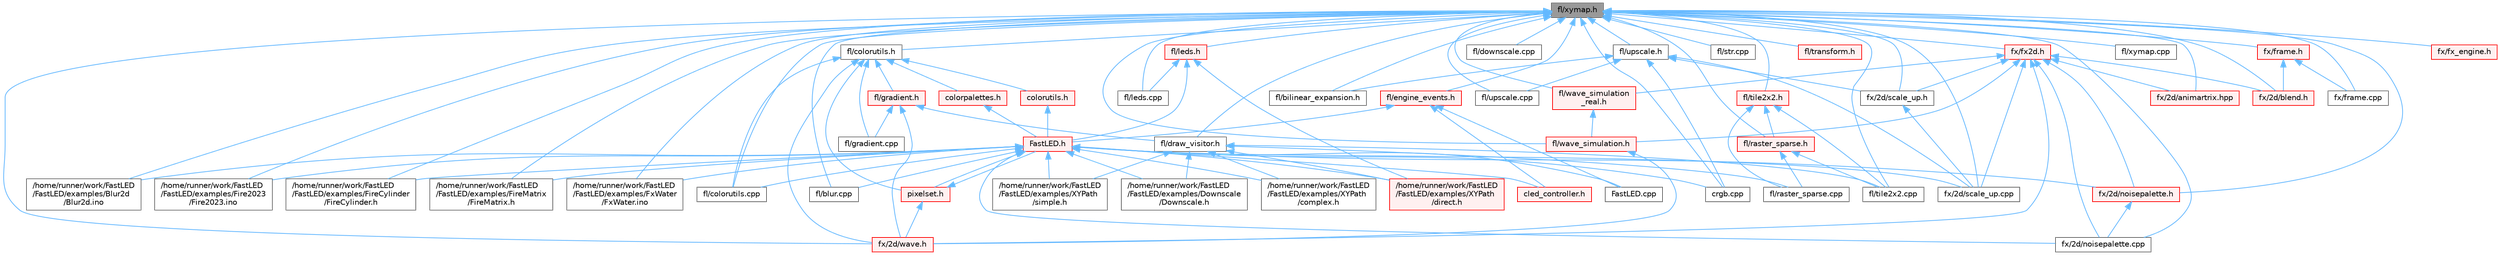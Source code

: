 digraph "fl/xymap.h"
{
 // INTERACTIVE_SVG=YES
 // LATEX_PDF_SIZE
  bgcolor="transparent";
  edge [fontname=Helvetica,fontsize=10,labelfontname=Helvetica,labelfontsize=10];
  node [fontname=Helvetica,fontsize=10,shape=box,height=0.2,width=0.4];
  Node1 [id="Node000001",label="fl/xymap.h",height=0.2,width=0.4,color="gray40", fillcolor="grey60", style="filled", fontcolor="black",tooltip=" "];
  Node1 -> Node2 [id="edge1_Node000001_Node000002",dir="back",color="steelblue1",style="solid",tooltip=" "];
  Node2 [id="Node000002",label="/home/runner/work/FastLED\l/FastLED/examples/Blur2d\l/Blur2d.ino",height=0.2,width=0.4,color="grey40", fillcolor="white", style="filled",URL="$df/d42/_blur2d_8ino.html",tooltip=" "];
  Node1 -> Node3 [id="edge2_Node000001_Node000003",dir="back",color="steelblue1",style="solid",tooltip=" "];
  Node3 [id="Node000003",label="/home/runner/work/FastLED\l/FastLED/examples/Fire2023\l/Fire2023.ino",height=0.2,width=0.4,color="grey40", fillcolor="white", style="filled",URL="$d8/d2c/_fire2023_8ino.html",tooltip=" "];
  Node1 -> Node4 [id="edge3_Node000001_Node000004",dir="back",color="steelblue1",style="solid",tooltip=" "];
  Node4 [id="Node000004",label="/home/runner/work/FastLED\l/FastLED/examples/FireCylinder\l/FireCylinder.h",height=0.2,width=0.4,color="grey40", fillcolor="white", style="filled",URL="$d8/dd0/_fire_cylinder_8h.html",tooltip=" "];
  Node1 -> Node5 [id="edge4_Node000001_Node000005",dir="back",color="steelblue1",style="solid",tooltip=" "];
  Node5 [id="Node000005",label="/home/runner/work/FastLED\l/FastLED/examples/FireMatrix\l/FireMatrix.h",height=0.2,width=0.4,color="grey40", fillcolor="white", style="filled",URL="$d5/d88/_fire_matrix_8h.html",tooltip=" "];
  Node1 -> Node6 [id="edge5_Node000001_Node000006",dir="back",color="steelblue1",style="solid",tooltip=" "];
  Node6 [id="Node000006",label="/home/runner/work/FastLED\l/FastLED/examples/FxWater\l/FxWater.ino",height=0.2,width=0.4,color="grey40", fillcolor="white", style="filled",URL="$dd/d61/_fx_water_8ino.html",tooltip=" "];
  Node1 -> Node7 [id="edge6_Node000001_Node000007",dir="back",color="steelblue1",style="solid",tooltip=" "];
  Node7 [id="Node000007",label="crgb.cpp",height=0.2,width=0.4,color="grey40", fillcolor="white", style="filled",URL="$d0/de3/crgb_8cpp.html",tooltip="Utility functions for the red, green, and blue (RGB) pixel struct."];
  Node1 -> Node8 [id="edge7_Node000001_Node000008",dir="back",color="steelblue1",style="solid",tooltip=" "];
  Node8 [id="Node000008",label="fl/bilinear_expansion.h",height=0.2,width=0.4,color="grey40", fillcolor="white", style="filled",URL="$da/d34/bilinear__expansion_8h.html",tooltip="Demonstrates how to mix noise generation with color palettes on a 2D LED matrix."];
  Node1 -> Node9 [id="edge8_Node000001_Node000009",dir="back",color="steelblue1",style="solid",tooltip=" "];
  Node9 [id="Node000009",label="fl/blur.cpp",height=0.2,width=0.4,color="grey40", fillcolor="white", style="filled",URL="$de/dc8/blur_8cpp.html",tooltip=" "];
  Node1 -> Node10 [id="edge9_Node000001_Node000010",dir="back",color="steelblue1",style="solid",tooltip=" "];
  Node10 [id="Node000010",label="fl/colorutils.cpp",height=0.2,width=0.4,color="grey40", fillcolor="white", style="filled",URL="$da/d2d/colorutils_8cpp.html",tooltip="Misc utility functions for palettes, blending, and more."];
  Node1 -> Node11 [id="edge10_Node000001_Node000011",dir="back",color="steelblue1",style="solid",tooltip=" "];
  Node11 [id="Node000011",label="fl/colorutils.h",height=0.2,width=0.4,color="grey40", fillcolor="white", style="filled",URL="$d7/df9/fl_2colorutils_8h.html",tooltip="Utility functions for color fill, palettes, blending, and more."];
  Node11 -> Node12 [id="edge11_Node000011_Node000012",dir="back",color="steelblue1",style="solid",tooltip=" "];
  Node12 [id="Node000012",label="colorpalettes.h",height=0.2,width=0.4,color="red", fillcolor="#FFF0F0", style="filled",URL="$dc/dcc/colorpalettes_8h.html",tooltip="Declarations for the predefined color palettes supplied by FastLED."];
  Node12 -> Node13 [id="edge12_Node000012_Node000013",dir="back",color="steelblue1",style="solid",tooltip=" "];
  Node13 [id="Node000013",label="FastLED.h",height=0.2,width=0.4,color="red", fillcolor="#FFF0F0", style="filled",URL="$db/d97/_fast_l_e_d_8h.html",tooltip="central include file for FastLED, defines the CFastLED class/object"];
  Node13 -> Node2 [id="edge13_Node000013_Node000002",dir="back",color="steelblue1",style="solid",tooltip=" "];
  Node13 -> Node35 [id="edge14_Node000013_Node000035",dir="back",color="steelblue1",style="solid",tooltip=" "];
  Node35 [id="Node000035",label="/home/runner/work/FastLED\l/FastLED/examples/Downscale\l/Downscale.h",height=0.2,width=0.4,color="grey40", fillcolor="white", style="filled",URL="$d6/d1a/examples_2_downscale_2downscale_8h.html",tooltip=" "];
  Node13 -> Node3 [id="edge15_Node000013_Node000003",dir="back",color="steelblue1",style="solid",tooltip=" "];
  Node13 -> Node4 [id="edge16_Node000013_Node000004",dir="back",color="steelblue1",style="solid",tooltip=" "];
  Node13 -> Node5 [id="edge17_Node000013_Node000005",dir="back",color="steelblue1",style="solid",tooltip=" "];
  Node13 -> Node6 [id="edge18_Node000013_Node000006",dir="back",color="steelblue1",style="solid",tooltip=" "];
  Node13 -> Node93 [id="edge19_Node000013_Node000093",dir="back",color="steelblue1",style="solid",tooltip=" "];
  Node93 [id="Node000093",label="/home/runner/work/FastLED\l/FastLED/examples/XYPath\l/complex.h",height=0.2,width=0.4,color="grey40", fillcolor="white", style="filled",URL="$d7/d3b/complex_8h.html",tooltip=" "];
  Node13 -> Node94 [id="edge20_Node000013_Node000094",dir="back",color="steelblue1",style="solid",tooltip=" "];
  Node94 [id="Node000094",label="/home/runner/work/FastLED\l/FastLED/examples/XYPath\l/direct.h",height=0.2,width=0.4,color="red", fillcolor="#FFF0F0", style="filled",URL="$d6/daf/direct_8h.html",tooltip=" "];
  Node13 -> Node96 [id="edge21_Node000013_Node000096",dir="back",color="steelblue1",style="solid",tooltip=" "];
  Node96 [id="Node000096",label="/home/runner/work/FastLED\l/FastLED/examples/XYPath\l/simple.h",height=0.2,width=0.4,color="grey40", fillcolor="white", style="filled",URL="$d8/d14/simple_8h.html",tooltip=" "];
  Node13 -> Node99 [id="edge22_Node000013_Node000099",dir="back",color="steelblue1",style="solid",tooltip=" "];
  Node99 [id="Node000099",label="FastLED.cpp",height=0.2,width=0.4,color="grey40", fillcolor="white", style="filled",URL="$d6/dda/_fast_l_e_d_8cpp.html",tooltip="Central source file for FastLED, implements the CFastLED class/object."];
  Node13 -> Node102 [id="edge23_Node000013_Node000102",dir="back",color="steelblue1",style="solid",tooltip=" "];
  Node102 [id="Node000102",label="cled_controller.h",height=0.2,width=0.4,color="red", fillcolor="#FFF0F0", style="filled",URL="$db/d6d/cled__controller_8h.html",tooltip="base definitions used by led controllers for writing out led data"];
  Node13 -> Node7 [id="edge24_Node000013_Node000007",dir="back",color="steelblue1",style="solid",tooltip=" "];
  Node13 -> Node9 [id="edge25_Node000013_Node000009",dir="back",color="steelblue1",style="solid",tooltip=" "];
  Node13 -> Node10 [id="edge26_Node000013_Node000010",dir="back",color="steelblue1",style="solid",tooltip=" "];
  Node13 -> Node125 [id="edge27_Node000013_Node000125",dir="back",color="steelblue1",style="solid",tooltip=" "];
  Node125 [id="Node000125",label="fx/2d/noisepalette.cpp",height=0.2,width=0.4,color="grey40", fillcolor="white", style="filled",URL="$d6/d66/noisepalette_8cpp.html",tooltip=" "];
  Node13 -> Node126 [id="edge28_Node000013_Node000126",dir="back",color="steelblue1",style="solid",tooltip=" "];
  Node126 [id="Node000126",label="fx/2d/noisepalette.h",height=0.2,width=0.4,color="red", fillcolor="#FFF0F0", style="filled",URL="$d6/dc7/noisepalette_8h.html",tooltip="Demonstrates how to mix noise generation with color palettes on a 2D LED matrix."];
  Node126 -> Node125 [id="edge29_Node000126_Node000125",dir="back",color="steelblue1",style="solid",tooltip=" "];
  Node13 -> Node128 [id="edge30_Node000013_Node000128",dir="back",color="steelblue1",style="solid",tooltip=" "];
  Node128 [id="Node000128",label="fx/2d/scale_up.cpp",height=0.2,width=0.4,color="grey40", fillcolor="white", style="filled",URL="$dc/d8c/scale__up_8cpp.html",tooltip=" "];
  Node13 -> Node143 [id="edge31_Node000013_Node000143",dir="back",color="steelblue1",style="solid",tooltip=" "];
  Node143 [id="Node000143",label="pixelset.h",height=0.2,width=0.4,color="red", fillcolor="#FFF0F0", style="filled",URL="$d4/d46/pixelset_8h.html",tooltip="Declares classes for managing logical groups of LEDs."];
  Node143 -> Node13 [id="edge32_Node000143_Node000013",dir="back",color="steelblue1",style="solid",tooltip=" "];
  Node143 -> Node145 [id="edge33_Node000143_Node000145",dir="back",color="steelblue1",style="solid",tooltip=" "];
  Node145 [id="Node000145",label="fx/2d/wave.h",height=0.2,width=0.4,color="red", fillcolor="#FFF0F0", style="filled",URL="$de/de9/src_2fx_22d_2wave_8h.html",tooltip=" "];
  Node11 -> Node153 [id="edge34_Node000011_Node000153",dir="back",color="steelblue1",style="solid",tooltip=" "];
  Node153 [id="Node000153",label="colorutils.h",height=0.2,width=0.4,color="red", fillcolor="#FFF0F0", style="filled",URL="$d1/dfb/colorutils_8h.html",tooltip=" "];
  Node153 -> Node13 [id="edge35_Node000153_Node000013",dir="back",color="steelblue1",style="solid",tooltip=" "];
  Node11 -> Node10 [id="edge36_Node000011_Node000010",dir="back",color="steelblue1",style="solid",tooltip=" "];
  Node11 -> Node154 [id="edge37_Node000011_Node000154",dir="back",color="steelblue1",style="solid",tooltip=" "];
  Node154 [id="Node000154",label="fl/gradient.cpp",height=0.2,width=0.4,color="grey40", fillcolor="white", style="filled",URL="$d3/d77/gradient_8cpp.html",tooltip=" "];
  Node11 -> Node155 [id="edge38_Node000011_Node000155",dir="back",color="steelblue1",style="solid",tooltip=" "];
  Node155 [id="Node000155",label="fl/gradient.h",height=0.2,width=0.4,color="red", fillcolor="#FFF0F0", style="filled",URL="$db/dfe/gradient_8h.html",tooltip=" "];
  Node155 -> Node156 [id="edge39_Node000155_Node000156",dir="back",color="steelblue1",style="solid",tooltip=" "];
  Node156 [id="Node000156",label="fl/draw_visitor.h",height=0.2,width=0.4,color="grey40", fillcolor="white", style="filled",URL="$d0/d4f/draw__visitor_8h.html",tooltip=" "];
  Node156 -> Node35 [id="edge40_Node000156_Node000035",dir="back",color="steelblue1",style="solid",tooltip=" "];
  Node156 -> Node93 [id="edge41_Node000156_Node000093",dir="back",color="steelblue1",style="solid",tooltip=" "];
  Node156 -> Node94 [id="edge42_Node000156_Node000094",dir="back",color="steelblue1",style="solid",tooltip=" "];
  Node156 -> Node96 [id="edge43_Node000156_Node000096",dir="back",color="steelblue1",style="solid",tooltip=" "];
  Node156 -> Node157 [id="edge44_Node000156_Node000157",dir="back",color="steelblue1",style="solid",tooltip=" "];
  Node157 [id="Node000157",label="fl/raster_sparse.cpp",height=0.2,width=0.4,color="grey40", fillcolor="white", style="filled",URL="$d7/d58/raster__sparse_8cpp.html",tooltip=" "];
  Node156 -> Node158 [id="edge45_Node000156_Node000158",dir="back",color="steelblue1",style="solid",tooltip=" "];
  Node158 [id="Node000158",label="fl/tile2x2.cpp",height=0.2,width=0.4,color="grey40", fillcolor="white", style="filled",URL="$db/d15/tile2x2_8cpp.html",tooltip=" "];
  Node155 -> Node154 [id="edge46_Node000155_Node000154",dir="back",color="steelblue1",style="solid",tooltip=" "];
  Node155 -> Node145 [id="edge47_Node000155_Node000145",dir="back",color="steelblue1",style="solid",tooltip=" "];
  Node11 -> Node145 [id="edge48_Node000011_Node000145",dir="back",color="steelblue1",style="solid",tooltip=" "];
  Node11 -> Node143 [id="edge49_Node000011_Node000143",dir="back",color="steelblue1",style="solid",tooltip=" "];
  Node1 -> Node160 [id="edge50_Node000001_Node000160",dir="back",color="steelblue1",style="solid",tooltip=" "];
  Node160 [id="Node000160",label="fl/downscale.cpp",height=0.2,width=0.4,color="grey40", fillcolor="white", style="filled",URL="$d8/df9/downscale_8cpp.html",tooltip=" "];
  Node1 -> Node156 [id="edge51_Node000001_Node000156",dir="back",color="steelblue1",style="solid",tooltip=" "];
  Node1 -> Node161 [id="edge52_Node000001_Node000161",dir="back",color="steelblue1",style="solid",tooltip=" "];
  Node161 [id="Node000161",label="fl/engine_events.h",height=0.2,width=0.4,color="red", fillcolor="#FFF0F0", style="filled",URL="$db/dc0/engine__events_8h.html",tooltip=" "];
  Node161 -> Node99 [id="edge53_Node000161_Node000099",dir="back",color="steelblue1",style="solid",tooltip=" "];
  Node161 -> Node13 [id="edge54_Node000161_Node000013",dir="back",color="steelblue1",style="solid",tooltip=" "];
  Node161 -> Node102 [id="edge55_Node000161_Node000102",dir="back",color="steelblue1",style="solid",tooltip=" "];
  Node1 -> Node172 [id="edge56_Node000001_Node000172",dir="back",color="steelblue1",style="solid",tooltip=" "];
  Node172 [id="Node000172",label="fl/leds.cpp",height=0.2,width=0.4,color="grey40", fillcolor="white", style="filled",URL="$d6/d78/leds_8cpp.html",tooltip=" "];
  Node1 -> Node173 [id="edge57_Node000001_Node000173",dir="back",color="steelblue1",style="solid",tooltip=" "];
  Node173 [id="Node000173",label="fl/leds.h",height=0.2,width=0.4,color="red", fillcolor="#FFF0F0", style="filled",URL="$da/d78/leds_8h.html",tooltip=" "];
  Node173 -> Node94 [id="edge58_Node000173_Node000094",dir="back",color="steelblue1",style="solid",tooltip=" "];
  Node173 -> Node13 [id="edge59_Node000173_Node000013",dir="back",color="steelblue1",style="solid",tooltip=" "];
  Node173 -> Node172 [id="edge60_Node000173_Node000172",dir="back",color="steelblue1",style="solid",tooltip=" "];
  Node1 -> Node181 [id="edge61_Node000001_Node000181",dir="back",color="steelblue1",style="solid",tooltip=" "];
  Node181 [id="Node000181",label="fl/raster_sparse.h",height=0.2,width=0.4,color="red", fillcolor="#FFF0F0", style="filled",URL="$d4/df9/raster__sparse_8h.html",tooltip=" "];
  Node181 -> Node157 [id="edge62_Node000181_Node000157",dir="back",color="steelblue1",style="solid",tooltip=" "];
  Node181 -> Node158 [id="edge63_Node000181_Node000158",dir="back",color="steelblue1",style="solid",tooltip=" "];
  Node1 -> Node184 [id="edge64_Node000001_Node000184",dir="back",color="steelblue1",style="solid",tooltip=" "];
  Node184 [id="Node000184",label="fl/str.cpp",height=0.2,width=0.4,color="grey40", fillcolor="white", style="filled",URL="$d1/d1f/str_8cpp.html",tooltip=" "];
  Node1 -> Node158 [id="edge65_Node000001_Node000158",dir="back",color="steelblue1",style="solid",tooltip=" "];
  Node1 -> Node185 [id="edge66_Node000001_Node000185",dir="back",color="steelblue1",style="solid",tooltip=" "];
  Node185 [id="Node000185",label="fl/tile2x2.h",height=0.2,width=0.4,color="red", fillcolor="#FFF0F0", style="filled",URL="$d2/db4/tile2x2_8h.html",tooltip=" "];
  Node185 -> Node157 [id="edge67_Node000185_Node000157",dir="back",color="steelblue1",style="solid",tooltip=" "];
  Node185 -> Node181 [id="edge68_Node000185_Node000181",dir="back",color="steelblue1",style="solid",tooltip=" "];
  Node185 -> Node158 [id="edge69_Node000185_Node000158",dir="back",color="steelblue1",style="solid",tooltip=" "];
  Node1 -> Node193 [id="edge70_Node000001_Node000193",dir="back",color="steelblue1",style="solid",tooltip=" "];
  Node193 [id="Node000193",label="fl/transform.h",height=0.2,width=0.4,color="red", fillcolor="#FFF0F0", style="filled",URL="$d2/d80/transform_8h.html",tooltip=" "];
  Node1 -> Node195 [id="edge71_Node000001_Node000195",dir="back",color="steelblue1",style="solid",tooltip=" "];
  Node195 [id="Node000195",label="fl/upscale.cpp",height=0.2,width=0.4,color="grey40", fillcolor="white", style="filled",URL="$d0/d4f/upscale_8cpp.html",tooltip=" "];
  Node1 -> Node196 [id="edge72_Node000001_Node000196",dir="back",color="steelblue1",style="solid",tooltip=" "];
  Node196 [id="Node000196",label="fl/upscale.h",height=0.2,width=0.4,color="grey40", fillcolor="white", style="filled",URL="$d6/d0c/upscale_8h.html",tooltip=" "];
  Node196 -> Node7 [id="edge73_Node000196_Node000007",dir="back",color="steelblue1",style="solid",tooltip=" "];
  Node196 -> Node8 [id="edge74_Node000196_Node000008",dir="back",color="steelblue1",style="solid",tooltip=" "];
  Node196 -> Node195 [id="edge75_Node000196_Node000195",dir="back",color="steelblue1",style="solid",tooltip=" "];
  Node196 -> Node128 [id="edge76_Node000196_Node000128",dir="back",color="steelblue1",style="solid",tooltip=" "];
  Node196 -> Node197 [id="edge77_Node000196_Node000197",dir="back",color="steelblue1",style="solid",tooltip=" "];
  Node197 [id="Node000197",label="fx/2d/scale_up.h",height=0.2,width=0.4,color="grey40", fillcolor="white", style="filled",URL="$d2/d74/scale__up_8h.html",tooltip="Expands a grid using bilinear interpolation and scaling up."];
  Node197 -> Node128 [id="edge78_Node000197_Node000128",dir="back",color="steelblue1",style="solid",tooltip=" "];
  Node1 -> Node198 [id="edge79_Node000001_Node000198",dir="back",color="steelblue1",style="solid",tooltip=" "];
  Node198 [id="Node000198",label="fl/wave_simulation.h",height=0.2,width=0.4,color="red", fillcolor="#FFF0F0", style="filled",URL="$dc/d36/wave__simulation_8h.html",tooltip=" "];
  Node198 -> Node145 [id="edge80_Node000198_Node000145",dir="back",color="steelblue1",style="solid",tooltip=" "];
  Node1 -> Node200 [id="edge81_Node000001_Node000200",dir="back",color="steelblue1",style="solid",tooltip=" "];
  Node200 [id="Node000200",label="fl/wave_simulation\l_real.h",height=0.2,width=0.4,color="red", fillcolor="#FFF0F0", style="filled",URL="$dd/d8e/wave__simulation__real_8h.html",tooltip=" "];
  Node200 -> Node198 [id="edge82_Node000200_Node000198",dir="back",color="steelblue1",style="solid",tooltip=" "];
  Node1 -> Node202 [id="edge83_Node000001_Node000202",dir="back",color="steelblue1",style="solid",tooltip=" "];
  Node202 [id="Node000202",label="fl/xymap.cpp",height=0.2,width=0.4,color="grey40", fillcolor="white", style="filled",URL="$d7/d09/xymap_8cpp.html",tooltip=" "];
  Node1 -> Node142 [id="edge84_Node000001_Node000142",dir="back",color="steelblue1",style="solid",tooltip=" "];
  Node142 [id="Node000142",label="fx/2d/animartrix.hpp",height=0.2,width=0.4,color="red", fillcolor="#FFF0F0", style="filled",URL="$d3/dc3/animartrix_8hpp.html",tooltip=" "];
  Node1 -> Node203 [id="edge85_Node000001_Node000203",dir="back",color="steelblue1",style="solid",tooltip=" "];
  Node203 [id="Node000203",label="fx/2d/blend.h",height=0.2,width=0.4,color="red", fillcolor="#FFF0F0", style="filled",URL="$d8/d4e/blend_8h.html",tooltip=" "];
  Node1 -> Node125 [id="edge86_Node000001_Node000125",dir="back",color="steelblue1",style="solid",tooltip=" "];
  Node1 -> Node126 [id="edge87_Node000001_Node000126",dir="back",color="steelblue1",style="solid",tooltip=" "];
  Node1 -> Node128 [id="edge88_Node000001_Node000128",dir="back",color="steelblue1",style="solid",tooltip=" "];
  Node1 -> Node197 [id="edge89_Node000001_Node000197",dir="back",color="steelblue1",style="solid",tooltip=" "];
  Node1 -> Node145 [id="edge90_Node000001_Node000145",dir="back",color="steelblue1",style="solid",tooltip=" "];
  Node1 -> Node204 [id="edge91_Node000001_Node000204",dir="back",color="steelblue1",style="solid",tooltip=" "];
  Node204 [id="Node000204",label="fx/frame.cpp",height=0.2,width=0.4,color="grey40", fillcolor="white", style="filled",URL="$da/d14/frame_8cpp.html",tooltip=" "];
  Node1 -> Node205 [id="edge92_Node000001_Node000205",dir="back",color="steelblue1",style="solid",tooltip=" "];
  Node205 [id="Node000205",label="fx/frame.h",height=0.2,width=0.4,color="red", fillcolor="#FFF0F0", style="filled",URL="$df/d7d/frame_8h.html",tooltip=" "];
  Node205 -> Node203 [id="edge93_Node000205_Node000203",dir="back",color="steelblue1",style="solid",tooltip=" "];
  Node205 -> Node204 [id="edge94_Node000205_Node000204",dir="back",color="steelblue1",style="solid",tooltip=" "];
  Node1 -> Node215 [id="edge95_Node000001_Node000215",dir="back",color="steelblue1",style="solid",tooltip=" "];
  Node215 [id="Node000215",label="fx/fx2d.h",height=0.2,width=0.4,color="red", fillcolor="#FFF0F0", style="filled",URL="$d9/d43/fx2d_8h.html",tooltip=" "];
  Node215 -> Node198 [id="edge96_Node000215_Node000198",dir="back",color="steelblue1",style="solid",tooltip=" "];
  Node215 -> Node200 [id="edge97_Node000215_Node000200",dir="back",color="steelblue1",style="solid",tooltip=" "];
  Node215 -> Node142 [id="edge98_Node000215_Node000142",dir="back",color="steelblue1",style="solid",tooltip=" "];
  Node215 -> Node203 [id="edge99_Node000215_Node000203",dir="back",color="steelblue1",style="solid",tooltip=" "];
  Node215 -> Node125 [id="edge100_Node000215_Node000125",dir="back",color="steelblue1",style="solid",tooltip=" "];
  Node215 -> Node126 [id="edge101_Node000215_Node000126",dir="back",color="steelblue1",style="solid",tooltip=" "];
  Node215 -> Node128 [id="edge102_Node000215_Node000128",dir="back",color="steelblue1",style="solid",tooltip=" "];
  Node215 -> Node197 [id="edge103_Node000215_Node000197",dir="back",color="steelblue1",style="solid",tooltip=" "];
  Node215 -> Node145 [id="edge104_Node000215_Node000145",dir="back",color="steelblue1",style="solid",tooltip=" "];
  Node1 -> Node167 [id="edge105_Node000001_Node000167",dir="back",color="steelblue1",style="solid",tooltip=" "];
  Node167 [id="Node000167",label="fx/fx_engine.h",height=0.2,width=0.4,color="red", fillcolor="#FFF0F0", style="filled",URL="$d9/d3c/fx__engine_8h.html",tooltip=" "];
}
